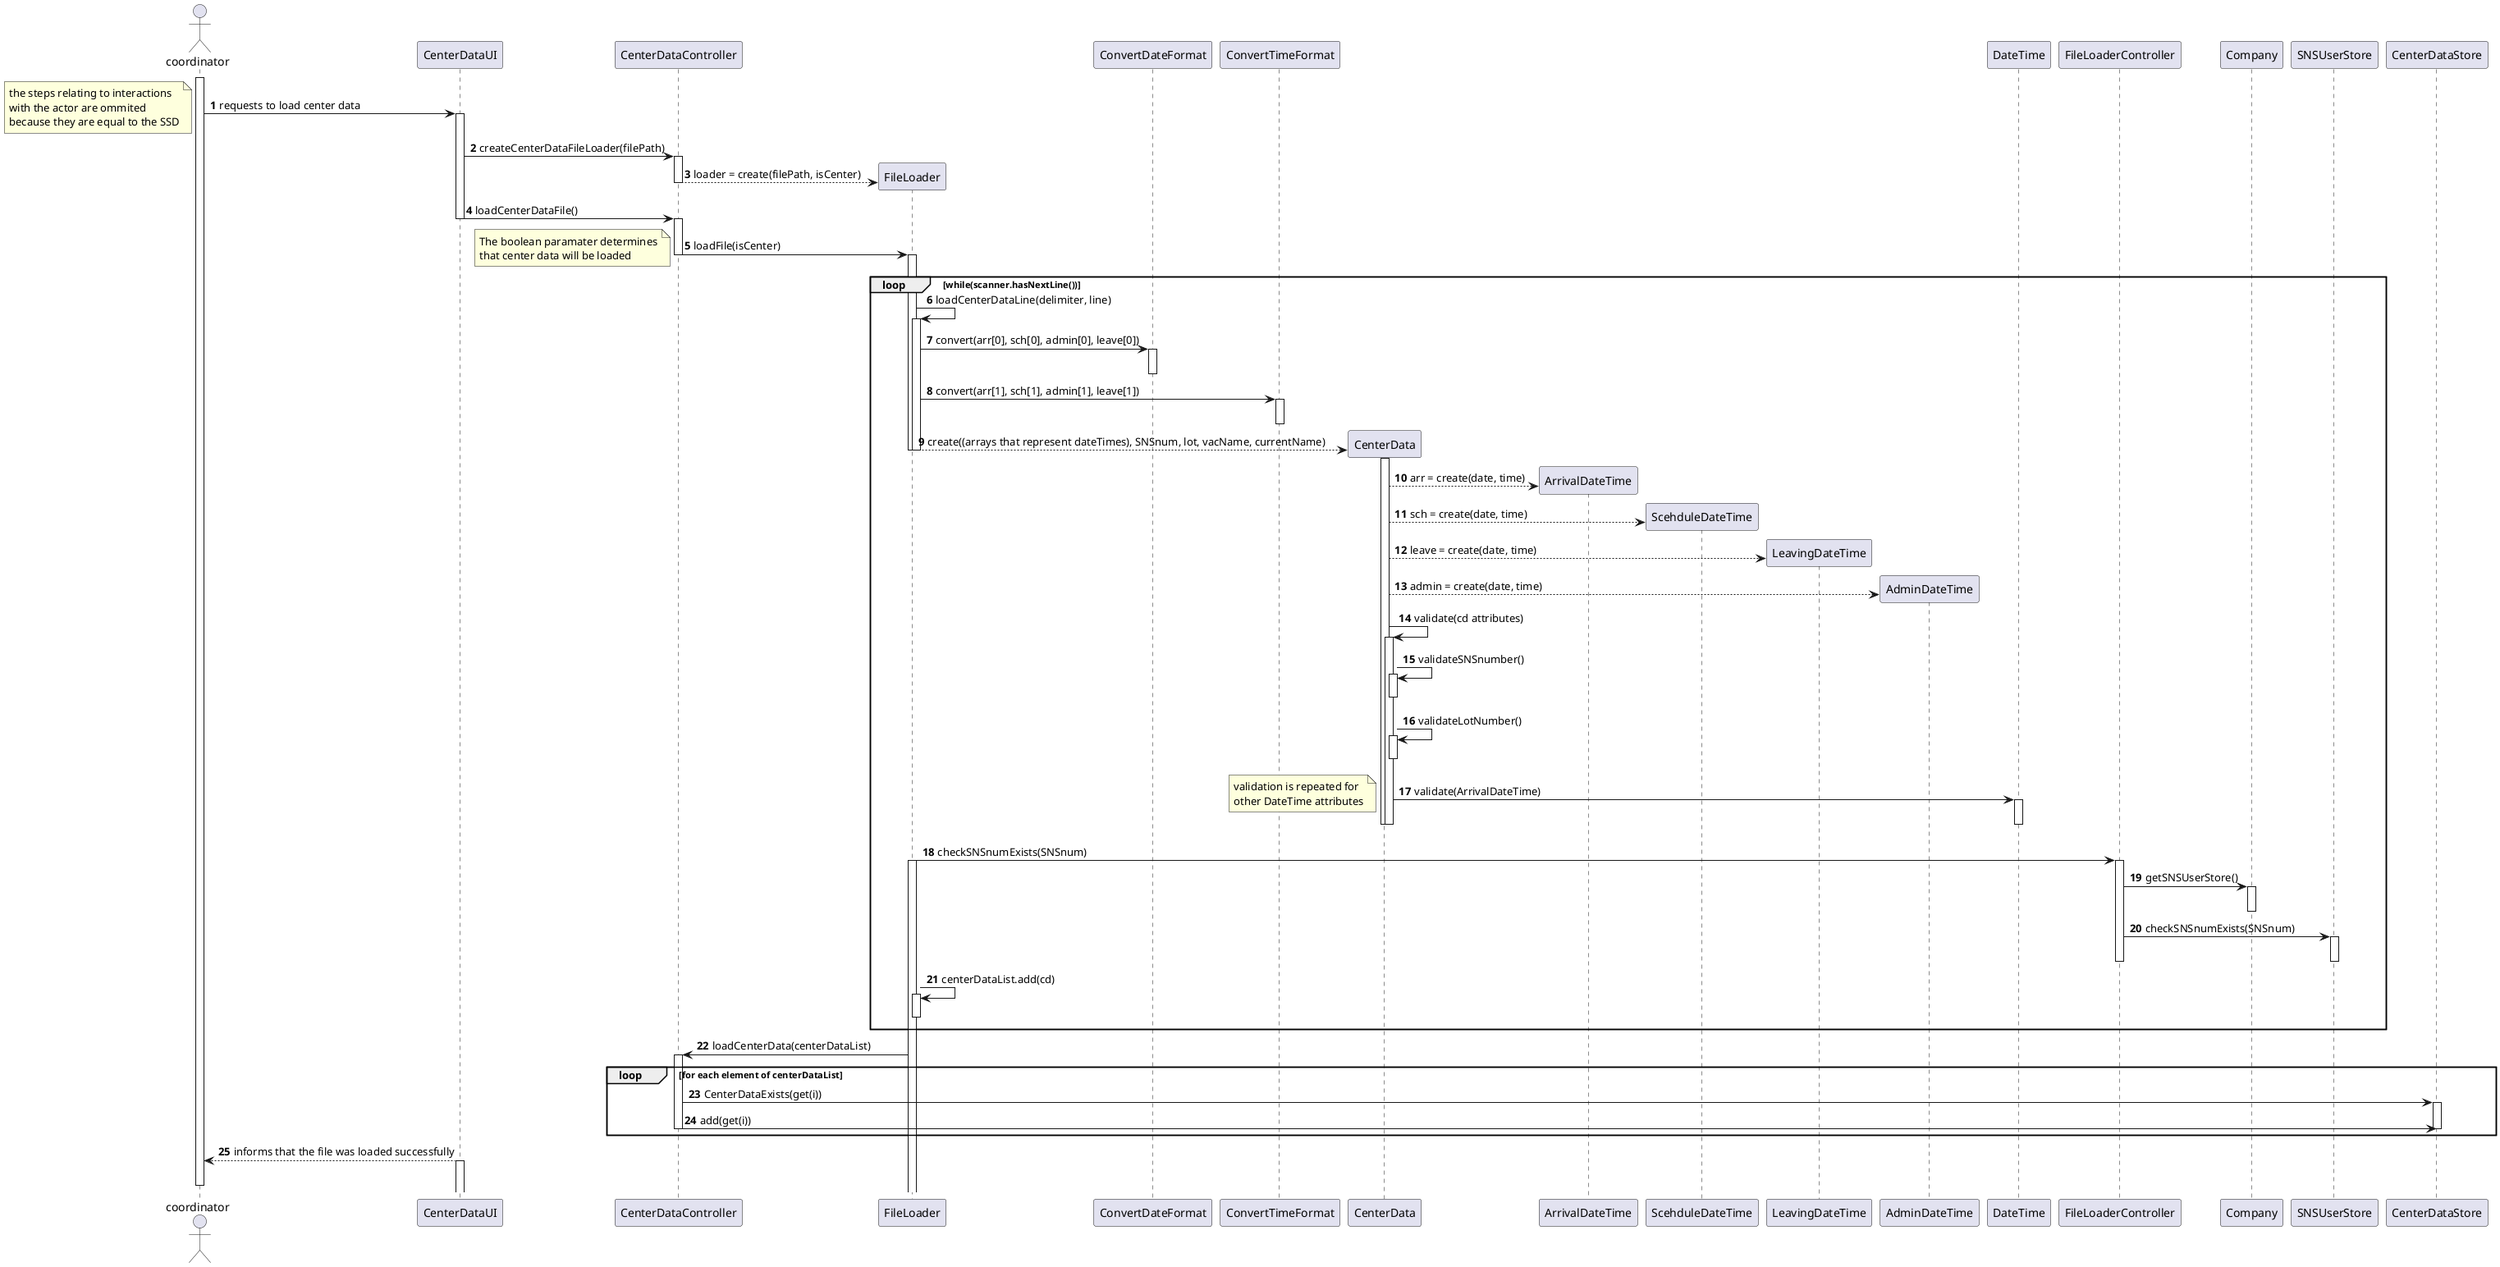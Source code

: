 @startuml

autonumber

actor coordinator as cord
participant CenterDataUI as ui
participant CenterDataController as ctrl
participant Company as comp
participant FileLoader as load
participant ConvertDateFormat as convertD
participant ConvertTimeFormat as convertT
participant CenterData as cd
participant ArrivalDateTime as adt
participant ScehduleDateTime as sdt
participant LeavingDateTime as ldt
participant AdminDateTime as admdt
participant DateTime as dt
participant FileLoaderController as ctrl1
participant Company as comp
participant SNSUserStore as snsStore
participant CenterDataStore as store

activate cord

cord -> ui : requests to load center data
note left: the steps relating to interactions\nwith the actor are ommited\nbecause they are equal to the SSD

activate ui
ui -> ctrl : createCenterDataFileLoader(filePath)

activate ctrl

ctrl --> load** : loader = create(filePath, isCenter)
deactivate ctrl

ui -> ctrl : loadCenterDataFile()
deactivate ui
activate ctrl
ctrl -> load : loadFile(isCenter)
note left: The boolean paramater determines\nthat center data will be loaded
deactivate ctrl

activate load

loop while(scanner.hasNextLine())
load -> load : loadCenterDataLine(delimiter, line)
activate load

load -> convertD : convert(arr[0], sch[0], admin[0], leave[0])
activate convertD
deactivate convertD

load -> convertT : convert(arr[1], sch[1], admin[1], leave[1])
activate convertT
deactivate convertT

load --> cd** : create((arrays that represent dateTimes), SNSnum, lot, vacName, currentName)

deactivate load
deactivate load

activate cd

cd --> adt** : arr = create(date, time)
cd --> sdt** : sch = create(date, time)
cd --> ldt** : leave = create(date, time)
cd --> admdt** : admin = create(date, time)

cd -> cd : validate(cd attributes)
activate cd
cd -> cd : validateSNSnumber()
activate cd
deactivate cd
cd -> cd : validateLotNumber()
activate cd
deactivate cd
cd -> dt : validate(ArrivalDateTime)
activate dt
deactivate dt
note left : validation is repeated for\nother DateTime attributes
deactivate cd
deactivate cd


load -> ctrl1 : checkSNSnumExists(SNSnum)
activate load
activate ctrl1
ctrl1 -> comp : getSNSUserStore()
activate comp
deactivate comp
ctrl1 -> snsStore : checkSNSnumExists(SNSnum)
activate snsStore
deactivate snsStore
deactivate ctrl1

load -> load : centerDataList.add(cd)
activate load
deactivate load
end loop

load -> ctrl : loadCenterData(centerDataList)
activate ctrl
loop for each element of centerDataList
ctrl -> store : CenterDataExists(get(i))
activate store
ctrl -> store : add(get(i))
deactivate store
deactivate ctrl
end loop

ui --> cord : informs that the file was loaded successfully
activate ui
deactivate cord

@enduml